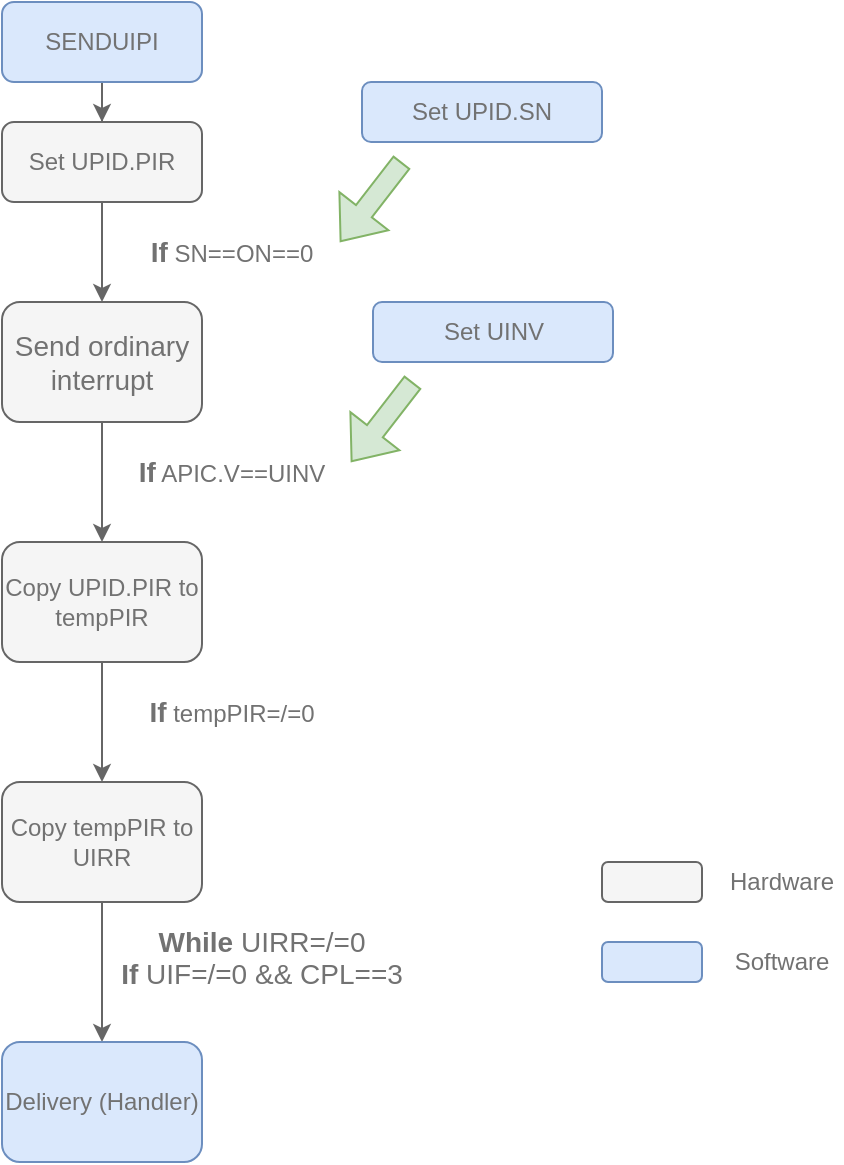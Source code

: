 <mxfile version="22.1.17" type="device">
  <diagram id="C5RBs43oDa-KdzZeNtuy" name="Page-1">
    <mxGraphModel dx="1193" dy="681" grid="1" gridSize="10" guides="1" tooltips="1" connect="1" arrows="1" fold="1" page="1" pageScale="1" pageWidth="827" pageHeight="1169" math="0" shadow="0">
      <root>
        <mxCell id="WIyWlLk6GJQsqaUBKTNV-0" />
        <mxCell id="WIyWlLk6GJQsqaUBKTNV-1" parent="WIyWlLk6GJQsqaUBKTNV-0" />
        <mxCell id="D-rWgnDU7CSgSsyEETpr-2" style="edgeStyle=orthogonalEdgeStyle;rounded=0;orthogonalLoop=1;jettySize=auto;html=1;entryX=0.5;entryY=0;entryDx=0;entryDy=0;fontColor=#727272;fillColor=#f5f5f5;strokeColor=#666666;" edge="1" parent="WIyWlLk6GJQsqaUBKTNV-1" source="D-rWgnDU7CSgSsyEETpr-0" target="D-rWgnDU7CSgSsyEETpr-1">
          <mxGeometry relative="1" as="geometry" />
        </mxCell>
        <mxCell id="D-rWgnDU7CSgSsyEETpr-0" value="SENDUIPI" style="rounded=1;whiteSpace=wrap;html=1;fillColor=#dae8fc;strokeColor=#6c8ebf;fontColor=#727272;" vertex="1" parent="WIyWlLk6GJQsqaUBKTNV-1">
          <mxGeometry x="220" y="130" width="100" height="40" as="geometry" />
        </mxCell>
        <mxCell id="D-rWgnDU7CSgSsyEETpr-4" style="edgeStyle=orthogonalEdgeStyle;rounded=0;orthogonalLoop=1;jettySize=auto;html=1;entryX=0.5;entryY=0;entryDx=0;entryDy=0;fontColor=#727272;fillColor=#f5f5f5;strokeColor=#666666;" edge="1" parent="WIyWlLk6GJQsqaUBKTNV-1" source="D-rWgnDU7CSgSsyEETpr-1" target="D-rWgnDU7CSgSsyEETpr-3">
          <mxGeometry relative="1" as="geometry" />
        </mxCell>
        <mxCell id="D-rWgnDU7CSgSsyEETpr-1" value="Set UPID.PIR" style="rounded=1;whiteSpace=wrap;html=1;fillColor=#f5f5f5;fontColor=#727272;strokeColor=#666666;" vertex="1" parent="WIyWlLk6GJQsqaUBKTNV-1">
          <mxGeometry x="220" y="190" width="100" height="40" as="geometry" />
        </mxCell>
        <mxCell id="D-rWgnDU7CSgSsyEETpr-7" style="edgeStyle=orthogonalEdgeStyle;rounded=0;orthogonalLoop=1;jettySize=auto;html=1;exitX=0.5;exitY=1;exitDx=0;exitDy=0;entryX=0.5;entryY=0;entryDx=0;entryDy=0;fontColor=#727272;fillColor=#f5f5f5;strokeColor=#666666;" edge="1" parent="WIyWlLk6GJQsqaUBKTNV-1" source="D-rWgnDU7CSgSsyEETpr-3" target="D-rWgnDU7CSgSsyEETpr-6">
          <mxGeometry relative="1" as="geometry" />
        </mxCell>
        <mxCell id="D-rWgnDU7CSgSsyEETpr-3" value="&lt;font style=&quot;font-size: 14px;&quot;&gt;Send ordinary interrupt&lt;br&gt;&lt;/font&gt;" style="rounded=1;whiteSpace=wrap;html=1;fillColor=#f5f5f5;fontColor=#727272;strokeColor=#666666;" vertex="1" parent="WIyWlLk6GJQsqaUBKTNV-1">
          <mxGeometry x="220" y="280" width="100" height="60" as="geometry" />
        </mxCell>
        <mxCell id="D-rWgnDU7CSgSsyEETpr-5" value="&lt;font style=&quot;font-size: 14px;&quot;&gt;&lt;b&gt;If&lt;/b&gt;&lt;/font&gt; SN==ON==0" style="text;html=1;strokeColor=none;fillColor=none;align=center;verticalAlign=middle;whiteSpace=wrap;rounded=0;fontColor=#727272;" vertex="1" parent="WIyWlLk6GJQsqaUBKTNV-1">
          <mxGeometry x="280" y="240" width="110" height="30" as="geometry" />
        </mxCell>
        <mxCell id="D-rWgnDU7CSgSsyEETpr-12" style="edgeStyle=orthogonalEdgeStyle;rounded=0;orthogonalLoop=1;jettySize=auto;html=1;entryX=0.5;entryY=0;entryDx=0;entryDy=0;fontColor=#727272;fillColor=#f5f5f5;strokeColor=#666666;" edge="1" parent="WIyWlLk6GJQsqaUBKTNV-1" source="D-rWgnDU7CSgSsyEETpr-6" target="D-rWgnDU7CSgSsyEETpr-11">
          <mxGeometry relative="1" as="geometry" />
        </mxCell>
        <mxCell id="D-rWgnDU7CSgSsyEETpr-6" value="Copy UPID.PIR to tempPIR" style="rounded=1;whiteSpace=wrap;html=1;fillColor=#f5f5f5;fontColor=#727272;strokeColor=#666666;" vertex="1" parent="WIyWlLk6GJQsqaUBKTNV-1">
          <mxGeometry x="220" y="400" width="100" height="60" as="geometry" />
        </mxCell>
        <mxCell id="D-rWgnDU7CSgSsyEETpr-8" value="&lt;font style=&quot;font-size: 14px;&quot;&gt;&lt;b&gt;If&lt;/b&gt;&lt;/font&gt; APIC.V==UINV" style="text;html=1;strokeColor=none;fillColor=none;align=center;verticalAlign=middle;whiteSpace=wrap;rounded=0;fontColor=#727272;" vertex="1" parent="WIyWlLk6GJQsqaUBKTNV-1">
          <mxGeometry x="280" y="350" width="110" height="30" as="geometry" />
        </mxCell>
        <mxCell id="D-rWgnDU7CSgSsyEETpr-15" style="edgeStyle=orthogonalEdgeStyle;rounded=0;orthogonalLoop=1;jettySize=auto;html=1;fontColor=#727272;fillColor=#f5f5f5;strokeColor=#666666;" edge="1" parent="WIyWlLk6GJQsqaUBKTNV-1" source="D-rWgnDU7CSgSsyEETpr-11">
          <mxGeometry relative="1" as="geometry">
            <mxPoint x="270" y="650" as="targetPoint" />
          </mxGeometry>
        </mxCell>
        <mxCell id="D-rWgnDU7CSgSsyEETpr-11" value="&lt;div&gt;Copy tempPIR to&lt;/div&gt;&lt;div&gt;UIRR&lt;br&gt;&lt;/div&gt;" style="rounded=1;whiteSpace=wrap;html=1;fillColor=#f5f5f5;fontColor=#727272;strokeColor=#666666;" vertex="1" parent="WIyWlLk6GJQsqaUBKTNV-1">
          <mxGeometry x="220" y="520" width="100" height="60" as="geometry" />
        </mxCell>
        <mxCell id="D-rWgnDU7CSgSsyEETpr-14" value="&lt;font style=&quot;font-size: 14px;&quot;&gt;&lt;b&gt;If&lt;/b&gt;&lt;/font&gt; tempPIR=/=0" style="text;html=1;strokeColor=none;fillColor=none;align=center;verticalAlign=middle;whiteSpace=wrap;rounded=0;fontColor=#727272;" vertex="1" parent="WIyWlLk6GJQsqaUBKTNV-1">
          <mxGeometry x="280" y="470" width="110" height="30" as="geometry" />
        </mxCell>
        <mxCell id="D-rWgnDU7CSgSsyEETpr-16" value="&lt;div style=&quot;font-size: 14px;&quot;&gt;&lt;font style=&quot;font-size: 14px;&quot;&gt;&lt;b&gt;While&lt;/b&gt;&lt;/font&gt; UIRR=/=0&lt;/div&gt;&lt;div style=&quot;font-size: 14px;&quot;&gt;&lt;b&gt;If&lt;/b&gt; UIF=/=0 &amp;amp;&amp;amp; CPL==3&lt;br&gt;&lt;/div&gt;&lt;div&gt;&lt;br&gt;&lt;/div&gt;" style="text;html=1;strokeColor=none;fillColor=none;align=center;verticalAlign=middle;whiteSpace=wrap;rounded=0;fontColor=#727272;" vertex="1" parent="WIyWlLk6GJQsqaUBKTNV-1">
          <mxGeometry x="270" y="600" width="160" height="30" as="geometry" />
        </mxCell>
        <mxCell id="D-rWgnDU7CSgSsyEETpr-17" value="Delivery (Handler)" style="rounded=1;whiteSpace=wrap;html=1;fillColor=#dae8fc;strokeColor=#6c8ebf;fontColor=#727272;" vertex="1" parent="WIyWlLk6GJQsqaUBKTNV-1">
          <mxGeometry x="220" y="650" width="100" height="60" as="geometry" />
        </mxCell>
        <mxCell id="D-rWgnDU7CSgSsyEETpr-18" value="" style="shape=flexArrow;endArrow=classic;html=1;rounded=0;fillColor=#d5e8d4;strokeColor=#82b366;fontColor=#727272;" edge="1" parent="WIyWlLk6GJQsqaUBKTNV-1">
          <mxGeometry width="50" height="50" relative="1" as="geometry">
            <mxPoint x="420" y="210" as="sourcePoint" />
            <mxPoint x="389" y="250" as="targetPoint" />
          </mxGeometry>
        </mxCell>
        <mxCell id="D-rWgnDU7CSgSsyEETpr-20" value="Set UPID.SN" style="text;html=1;strokeColor=#6c8ebf;fillColor=#dae8fc;align=center;verticalAlign=middle;whiteSpace=wrap;rounded=1;fontColor=#727272;" vertex="1" parent="WIyWlLk6GJQsqaUBKTNV-1">
          <mxGeometry x="400" y="170" width="120" height="30" as="geometry" />
        </mxCell>
        <mxCell id="D-rWgnDU7CSgSsyEETpr-21" value="" style="rounded=1;whiteSpace=wrap;html=1;fillColor=#f5f5f5;fontColor=#727272;strokeColor=#666666;" vertex="1" parent="WIyWlLk6GJQsqaUBKTNV-1">
          <mxGeometry x="520" y="560" width="50" height="20" as="geometry" />
        </mxCell>
        <mxCell id="D-rWgnDU7CSgSsyEETpr-22" value="" style="rounded=1;whiteSpace=wrap;html=1;fillColor=#dae8fc;strokeColor=#6c8ebf;fontColor=#727272;" vertex="1" parent="WIyWlLk6GJQsqaUBKTNV-1">
          <mxGeometry x="520" y="600" width="50" height="20" as="geometry" />
        </mxCell>
        <mxCell id="D-rWgnDU7CSgSsyEETpr-23" value="Hardware" style="text;html=1;strokeColor=none;fillColor=none;align=center;verticalAlign=middle;whiteSpace=wrap;rounded=0;fontColor=#727272;" vertex="1" parent="WIyWlLk6GJQsqaUBKTNV-1">
          <mxGeometry x="580" y="555" width="60" height="30" as="geometry" />
        </mxCell>
        <mxCell id="D-rWgnDU7CSgSsyEETpr-24" value="Software" style="text;html=1;strokeColor=none;fillColor=none;align=center;verticalAlign=middle;whiteSpace=wrap;rounded=0;fontColor=#727272;" vertex="1" parent="WIyWlLk6GJQsqaUBKTNV-1">
          <mxGeometry x="580" y="595" width="60" height="30" as="geometry" />
        </mxCell>
        <mxCell id="D-rWgnDU7CSgSsyEETpr-25" value="" style="shape=flexArrow;endArrow=classic;html=1;rounded=0;fillColor=#d5e8d4;strokeColor=#82b366;fontColor=#727272;" edge="1" parent="WIyWlLk6GJQsqaUBKTNV-1">
          <mxGeometry width="50" height="50" relative="1" as="geometry">
            <mxPoint x="425.5" y="320" as="sourcePoint" />
            <mxPoint x="394.5" y="360" as="targetPoint" />
          </mxGeometry>
        </mxCell>
        <mxCell id="D-rWgnDU7CSgSsyEETpr-26" value="Set UINV" style="text;html=1;strokeColor=#6c8ebf;fillColor=#dae8fc;align=center;verticalAlign=middle;whiteSpace=wrap;rounded=1;fontColor=#727272;" vertex="1" parent="WIyWlLk6GJQsqaUBKTNV-1">
          <mxGeometry x="405.5" y="280" width="120" height="30" as="geometry" />
        </mxCell>
      </root>
    </mxGraphModel>
  </diagram>
</mxfile>
